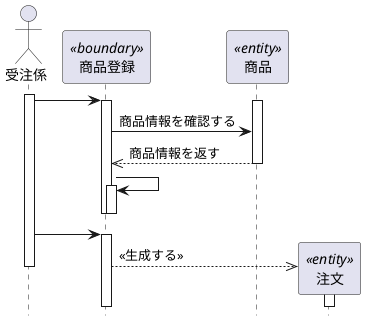 @startuml 商品注文
    hide footbox
    Actor 受注係 as human
    participant "商品登録" as boundary <<boundary>>
    participant "商品" as entity1 <<entity>>
    activate human
    human -> boundary
        activate boundary
            activate entity1
        boundary -> entity1 : 商品情報を確認する
            boundary <<-- entity1 : 商品情報を返す
            deactivate entity1
        boundary -> boundary
        activate boundary
        deactivate boundary
        deactivate boundary
    human -> boundary
    activate boundary
    create "注文" as entity <<entity>>
    boundary -->> entity : <<生成する>>
    deactivate human
        activate entity
        deactivate entity
@enduml